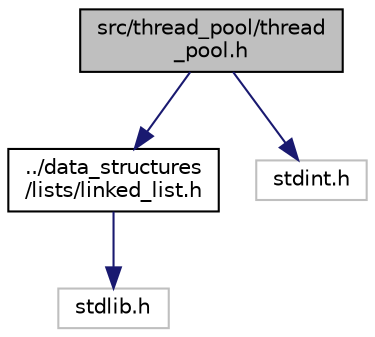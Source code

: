 digraph "src/thread_pool/thread_pool.h"
{
 // LATEX_PDF_SIZE
  edge [fontname="Helvetica",fontsize="10",labelfontname="Helvetica",labelfontsize="10"];
  node [fontname="Helvetica",fontsize="10",shape=record];
  Node1 [label="src/thread_pool/thread\l_pool.h",height=0.2,width=0.4,color="black", fillcolor="grey75", style="filled", fontcolor="black",tooltip="Threadpool implementaion."];
  Node1 -> Node2 [color="midnightblue",fontsize="10",style="solid"];
  Node2 [label="../data_structures\l/lists/linked_list.h",height=0.2,width=0.4,color="black", fillcolor="white", style="filled",URL="$linked__list_8h_source.html",tooltip=" "];
  Node2 -> Node3 [color="midnightblue",fontsize="10",style="solid"];
  Node3 [label="stdlib.h",height=0.2,width=0.4,color="grey75", fillcolor="white", style="filled",tooltip=" "];
  Node1 -> Node4 [color="midnightblue",fontsize="10",style="solid"];
  Node4 [label="stdint.h",height=0.2,width=0.4,color="grey75", fillcolor="white", style="filled",tooltip=" "];
}
